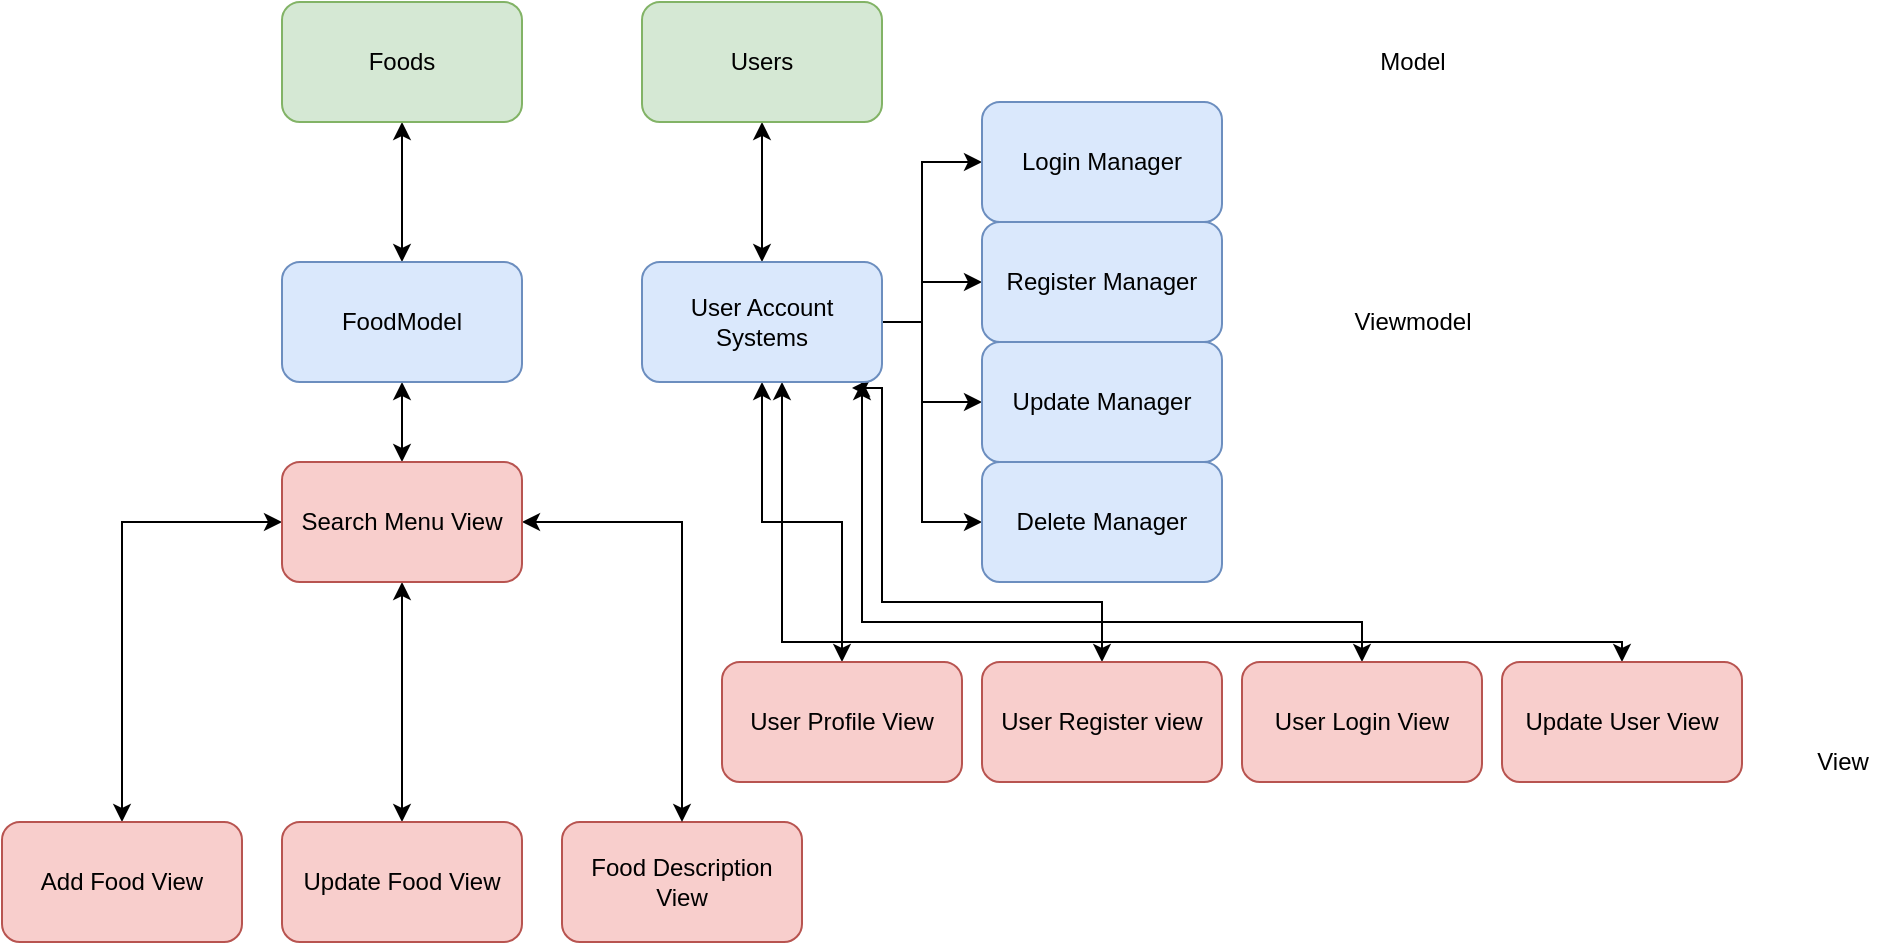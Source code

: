 <mxfile version="14.5.1" type="github">
  <diagram id="C5RBs43oDa-KdzZeNtuy" name="Page-1">
    <mxGraphModel dx="1808" dy="661" grid="1" gridSize="10" guides="1" tooltips="1" connect="1" arrows="1" fold="1" page="1" pageScale="1" pageWidth="827" pageHeight="1169" math="0" shadow="0" extFonts="Permanent Marker^https://fonts.googleapis.com/css?family=Permanent+Marker">
      <root>
        <mxCell id="WIyWlLk6GJQsqaUBKTNV-0" />
        <mxCell id="WIyWlLk6GJQsqaUBKTNV-1" parent="WIyWlLk6GJQsqaUBKTNV-0" />
        <mxCell id="9y6nILTYZRuX4xAWExK3-6" style="edgeStyle=orthogonalEdgeStyle;rounded=0;orthogonalLoop=1;jettySize=auto;html=1;exitX=0.5;exitY=1;exitDx=0;exitDy=0;entryX=0.5;entryY=0;entryDx=0;entryDy=0;startArrow=classic;startFill=1;" edge="1" parent="WIyWlLk6GJQsqaUBKTNV-1" source="9y6nILTYZRuX4xAWExK3-1" target="9y6nILTYZRuX4xAWExK3-5">
          <mxGeometry relative="1" as="geometry" />
        </mxCell>
        <mxCell id="9y6nILTYZRuX4xAWExK3-1" value="Foods" style="rounded=1;whiteSpace=wrap;html=1;fillColor=#d5e8d4;strokeColor=#82b366;" vertex="1" parent="WIyWlLk6GJQsqaUBKTNV-1">
          <mxGeometry x="100" y="360" width="120" height="60" as="geometry" />
        </mxCell>
        <mxCell id="9y6nILTYZRuX4xAWExK3-8" style="edgeStyle=orthogonalEdgeStyle;rounded=0;orthogonalLoop=1;jettySize=auto;html=1;startArrow=classic;startFill=1;" edge="1" parent="WIyWlLk6GJQsqaUBKTNV-1" source="9y6nILTYZRuX4xAWExK3-2" target="9y6nILTYZRuX4xAWExK3-7">
          <mxGeometry relative="1" as="geometry" />
        </mxCell>
        <mxCell id="9y6nILTYZRuX4xAWExK3-2" value="Users" style="rounded=1;whiteSpace=wrap;html=1;fillColor=#d5e8d4;strokeColor=#82b366;" vertex="1" parent="WIyWlLk6GJQsqaUBKTNV-1">
          <mxGeometry x="280" y="360" width="120" height="60" as="geometry" />
        </mxCell>
        <mxCell id="9y6nILTYZRuX4xAWExK3-4" value="Model" style="text;html=1;align=center;verticalAlign=middle;resizable=0;points=[];autosize=1;" vertex="1" parent="WIyWlLk6GJQsqaUBKTNV-1">
          <mxGeometry x="640" y="380" width="50" height="20" as="geometry" />
        </mxCell>
        <mxCell id="9y6nILTYZRuX4xAWExK3-27" style="edgeStyle=orthogonalEdgeStyle;rounded=0;orthogonalLoop=1;jettySize=auto;html=1;exitX=0.5;exitY=1;exitDx=0;exitDy=0;entryX=0.5;entryY=0;entryDx=0;entryDy=0;startArrow=classic;startFill=1;" edge="1" parent="WIyWlLk6GJQsqaUBKTNV-1" source="9y6nILTYZRuX4xAWExK3-5" target="9y6nILTYZRuX4xAWExK3-21">
          <mxGeometry relative="1" as="geometry" />
        </mxCell>
        <mxCell id="9y6nILTYZRuX4xAWExK3-5" value="FoodModel" style="rounded=1;whiteSpace=wrap;html=1;fillColor=#dae8fc;strokeColor=#6c8ebf;" vertex="1" parent="WIyWlLk6GJQsqaUBKTNV-1">
          <mxGeometry x="100" y="490" width="120" height="60" as="geometry" />
        </mxCell>
        <mxCell id="9y6nILTYZRuX4xAWExK3-16" style="edgeStyle=orthogonalEdgeStyle;rounded=0;orthogonalLoop=1;jettySize=auto;html=1;entryX=0;entryY=0.5;entryDx=0;entryDy=0;startArrow=none;startFill=0;" edge="1" parent="WIyWlLk6GJQsqaUBKTNV-1" source="9y6nILTYZRuX4xAWExK3-7" target="9y6nILTYZRuX4xAWExK3-10">
          <mxGeometry relative="1" as="geometry">
            <Array as="points">
              <mxPoint x="420" y="520" />
              <mxPoint x="420" y="440" />
            </Array>
          </mxGeometry>
        </mxCell>
        <mxCell id="9y6nILTYZRuX4xAWExK3-17" style="edgeStyle=orthogonalEdgeStyle;rounded=0;orthogonalLoop=1;jettySize=auto;html=1;entryX=0;entryY=0.5;entryDx=0;entryDy=0;startArrow=none;startFill=0;" edge="1" parent="WIyWlLk6GJQsqaUBKTNV-1" source="9y6nILTYZRuX4xAWExK3-7" target="9y6nILTYZRuX4xAWExK3-11">
          <mxGeometry relative="1" as="geometry">
            <Array as="points">
              <mxPoint x="420" y="520" />
              <mxPoint x="420" y="500" />
            </Array>
          </mxGeometry>
        </mxCell>
        <mxCell id="9y6nILTYZRuX4xAWExK3-18" style="edgeStyle=orthogonalEdgeStyle;rounded=0;orthogonalLoop=1;jettySize=auto;html=1;startArrow=none;startFill=0;" edge="1" parent="WIyWlLk6GJQsqaUBKTNV-1" source="9y6nILTYZRuX4xAWExK3-7" target="9y6nILTYZRuX4xAWExK3-12">
          <mxGeometry relative="1" as="geometry">
            <Array as="points">
              <mxPoint x="420" y="520" />
              <mxPoint x="420" y="560" />
            </Array>
          </mxGeometry>
        </mxCell>
        <mxCell id="9y6nILTYZRuX4xAWExK3-19" style="edgeStyle=orthogonalEdgeStyle;rounded=0;orthogonalLoop=1;jettySize=auto;html=1;entryX=0;entryY=0.5;entryDx=0;entryDy=0;startArrow=none;startFill=0;" edge="1" parent="WIyWlLk6GJQsqaUBKTNV-1" source="9y6nILTYZRuX4xAWExK3-7" target="9y6nILTYZRuX4xAWExK3-13">
          <mxGeometry relative="1" as="geometry">
            <Array as="points">
              <mxPoint x="420" y="520" />
              <mxPoint x="420" y="620" />
            </Array>
          </mxGeometry>
        </mxCell>
        <mxCell id="9y6nILTYZRuX4xAWExK3-31" style="edgeStyle=orthogonalEdgeStyle;rounded=0;orthogonalLoop=1;jettySize=auto;html=1;startArrow=classic;startFill=1;" edge="1" parent="WIyWlLk6GJQsqaUBKTNV-1" source="9y6nILTYZRuX4xAWExK3-7" target="9y6nILTYZRuX4xAWExK3-22">
          <mxGeometry relative="1" as="geometry" />
        </mxCell>
        <mxCell id="9y6nILTYZRuX4xAWExK3-32" style="edgeStyle=orthogonalEdgeStyle;rounded=0;orthogonalLoop=1;jettySize=auto;html=1;entryX=0.5;entryY=0;entryDx=0;entryDy=0;startArrow=classic;startFill=1;exitX=0.875;exitY=1.05;exitDx=0;exitDy=0;exitPerimeter=0;" edge="1" parent="WIyWlLk6GJQsqaUBKTNV-1" source="9y6nILTYZRuX4xAWExK3-7" target="9y6nILTYZRuX4xAWExK3-23">
          <mxGeometry relative="1" as="geometry">
            <Array as="points">
              <mxPoint x="400" y="553" />
              <mxPoint x="400" y="660" />
              <mxPoint x="510" y="660" />
            </Array>
          </mxGeometry>
        </mxCell>
        <mxCell id="9y6nILTYZRuX4xAWExK3-33" style="edgeStyle=orthogonalEdgeStyle;rounded=0;orthogonalLoop=1;jettySize=auto;html=1;startArrow=classic;startFill=1;entryX=0.5;entryY=0;entryDx=0;entryDy=0;" edge="1" parent="WIyWlLk6GJQsqaUBKTNV-1" source="9y6nILTYZRuX4xAWExK3-7" target="9y6nILTYZRuX4xAWExK3-24">
          <mxGeometry relative="1" as="geometry">
            <Array as="points">
              <mxPoint x="390" y="670" />
              <mxPoint x="640" y="670" />
            </Array>
          </mxGeometry>
        </mxCell>
        <mxCell id="9y6nILTYZRuX4xAWExK3-35" style="edgeStyle=orthogonalEdgeStyle;rounded=0;orthogonalLoop=1;jettySize=auto;html=1;startArrow=classic;startFill=1;" edge="1" parent="WIyWlLk6GJQsqaUBKTNV-1" source="9y6nILTYZRuX4xAWExK3-7" target="9y6nILTYZRuX4xAWExK3-34">
          <mxGeometry relative="1" as="geometry">
            <Array as="points">
              <mxPoint x="350" y="680" />
              <mxPoint x="770" y="680" />
            </Array>
          </mxGeometry>
        </mxCell>
        <mxCell id="9y6nILTYZRuX4xAWExK3-7" value="User Account Systems" style="rounded=1;whiteSpace=wrap;html=1;fillColor=#dae8fc;strokeColor=#6c8ebf;" vertex="1" parent="WIyWlLk6GJQsqaUBKTNV-1">
          <mxGeometry x="280" y="490" width="120" height="60" as="geometry" />
        </mxCell>
        <mxCell id="9y6nILTYZRuX4xAWExK3-10" value="Login Manager" style="rounded=1;whiteSpace=wrap;html=1;fillColor=#dae8fc;strokeColor=#6c8ebf;" vertex="1" parent="WIyWlLk6GJQsqaUBKTNV-1">
          <mxGeometry x="450" y="410" width="120" height="60" as="geometry" />
        </mxCell>
        <mxCell id="9y6nILTYZRuX4xAWExK3-11" value="Register Manager" style="rounded=1;whiteSpace=wrap;html=1;fillColor=#dae8fc;strokeColor=#6c8ebf;" vertex="1" parent="WIyWlLk6GJQsqaUBKTNV-1">
          <mxGeometry x="450" y="470" width="120" height="60" as="geometry" />
        </mxCell>
        <mxCell id="9y6nILTYZRuX4xAWExK3-12" value="Update Manager" style="rounded=1;whiteSpace=wrap;html=1;fillColor=#dae8fc;strokeColor=#6c8ebf;" vertex="1" parent="WIyWlLk6GJQsqaUBKTNV-1">
          <mxGeometry x="450" y="530" width="120" height="60" as="geometry" />
        </mxCell>
        <mxCell id="9y6nILTYZRuX4xAWExK3-13" value="Delete Manager" style="rounded=1;whiteSpace=wrap;html=1;fillColor=#dae8fc;strokeColor=#6c8ebf;" vertex="1" parent="WIyWlLk6GJQsqaUBKTNV-1">
          <mxGeometry x="450" y="590" width="120" height="60" as="geometry" />
        </mxCell>
        <mxCell id="9y6nILTYZRuX4xAWExK3-14" value="Viewmodel" style="text;html=1;align=center;verticalAlign=middle;resizable=0;points=[];autosize=1;" vertex="1" parent="WIyWlLk6GJQsqaUBKTNV-1">
          <mxGeometry x="630" y="510" width="70" height="20" as="geometry" />
        </mxCell>
        <mxCell id="9y6nILTYZRuX4xAWExK3-15" value="Food Description View" style="rounded=1;whiteSpace=wrap;html=1;fillColor=#f8cecc;strokeColor=#b85450;" vertex="1" parent="WIyWlLk6GJQsqaUBKTNV-1">
          <mxGeometry x="240" y="770" width="120" height="60" as="geometry" />
        </mxCell>
        <mxCell id="9y6nILTYZRuX4xAWExK3-28" style="edgeStyle=orthogonalEdgeStyle;rounded=0;orthogonalLoop=1;jettySize=auto;html=1;startArrow=classic;startFill=1;" edge="1" parent="WIyWlLk6GJQsqaUBKTNV-1" source="9y6nILTYZRuX4xAWExK3-21" target="9y6nILTYZRuX4xAWExK3-25">
          <mxGeometry relative="1" as="geometry" />
        </mxCell>
        <mxCell id="9y6nILTYZRuX4xAWExK3-29" style="edgeStyle=orthogonalEdgeStyle;rounded=0;orthogonalLoop=1;jettySize=auto;html=1;startArrow=classic;startFill=1;" edge="1" parent="WIyWlLk6GJQsqaUBKTNV-1" source="9y6nILTYZRuX4xAWExK3-21" target="9y6nILTYZRuX4xAWExK3-26">
          <mxGeometry relative="1" as="geometry" />
        </mxCell>
        <mxCell id="9y6nILTYZRuX4xAWExK3-30" style="edgeStyle=orthogonalEdgeStyle;rounded=0;orthogonalLoop=1;jettySize=auto;html=1;entryX=0.5;entryY=0;entryDx=0;entryDy=0;startArrow=classic;startFill=1;" edge="1" parent="WIyWlLk6GJQsqaUBKTNV-1" source="9y6nILTYZRuX4xAWExK3-21" target="9y6nILTYZRuX4xAWExK3-15">
          <mxGeometry relative="1" as="geometry" />
        </mxCell>
        <mxCell id="9y6nILTYZRuX4xAWExK3-21" value="Search Menu View" style="rounded=1;whiteSpace=wrap;html=1;fillColor=#f8cecc;strokeColor=#b85450;" vertex="1" parent="WIyWlLk6GJQsqaUBKTNV-1">
          <mxGeometry x="100" y="590" width="120" height="60" as="geometry" />
        </mxCell>
        <mxCell id="9y6nILTYZRuX4xAWExK3-22" value="User Profile View" style="rounded=1;whiteSpace=wrap;html=1;fillColor=#f8cecc;strokeColor=#b85450;" vertex="1" parent="WIyWlLk6GJQsqaUBKTNV-1">
          <mxGeometry x="320" y="690" width="120" height="60" as="geometry" />
        </mxCell>
        <mxCell id="9y6nILTYZRuX4xAWExK3-23" value="User Register view" style="rounded=1;whiteSpace=wrap;html=1;fillColor=#f8cecc;strokeColor=#b85450;" vertex="1" parent="WIyWlLk6GJQsqaUBKTNV-1">
          <mxGeometry x="450" y="690" width="120" height="60" as="geometry" />
        </mxCell>
        <mxCell id="9y6nILTYZRuX4xAWExK3-24" value="User Login View" style="rounded=1;whiteSpace=wrap;html=1;fillColor=#f8cecc;strokeColor=#b85450;" vertex="1" parent="WIyWlLk6GJQsqaUBKTNV-1">
          <mxGeometry x="580" y="690" width="120" height="60" as="geometry" />
        </mxCell>
        <mxCell id="9y6nILTYZRuX4xAWExK3-25" value="Update Food View" style="rounded=1;whiteSpace=wrap;html=1;fillColor=#f8cecc;strokeColor=#b85450;" vertex="1" parent="WIyWlLk6GJQsqaUBKTNV-1">
          <mxGeometry x="100" y="770" width="120" height="60" as="geometry" />
        </mxCell>
        <mxCell id="9y6nILTYZRuX4xAWExK3-26" value="Add Food View" style="rounded=1;whiteSpace=wrap;html=1;fillColor=#f8cecc;strokeColor=#b85450;" vertex="1" parent="WIyWlLk6GJQsqaUBKTNV-1">
          <mxGeometry x="-40" y="770" width="120" height="60" as="geometry" />
        </mxCell>
        <mxCell id="9y6nILTYZRuX4xAWExK3-34" value="Update User View" style="rounded=1;whiteSpace=wrap;html=1;fillColor=#f8cecc;strokeColor=#b85450;" vertex="1" parent="WIyWlLk6GJQsqaUBKTNV-1">
          <mxGeometry x="710" y="690" width="120" height="60" as="geometry" />
        </mxCell>
        <mxCell id="9y6nILTYZRuX4xAWExK3-36" value="View" style="text;html=1;align=center;verticalAlign=middle;resizable=0;points=[];autosize=1;" vertex="1" parent="WIyWlLk6GJQsqaUBKTNV-1">
          <mxGeometry x="860" y="730" width="40" height="20" as="geometry" />
        </mxCell>
      </root>
    </mxGraphModel>
  </diagram>
</mxfile>
